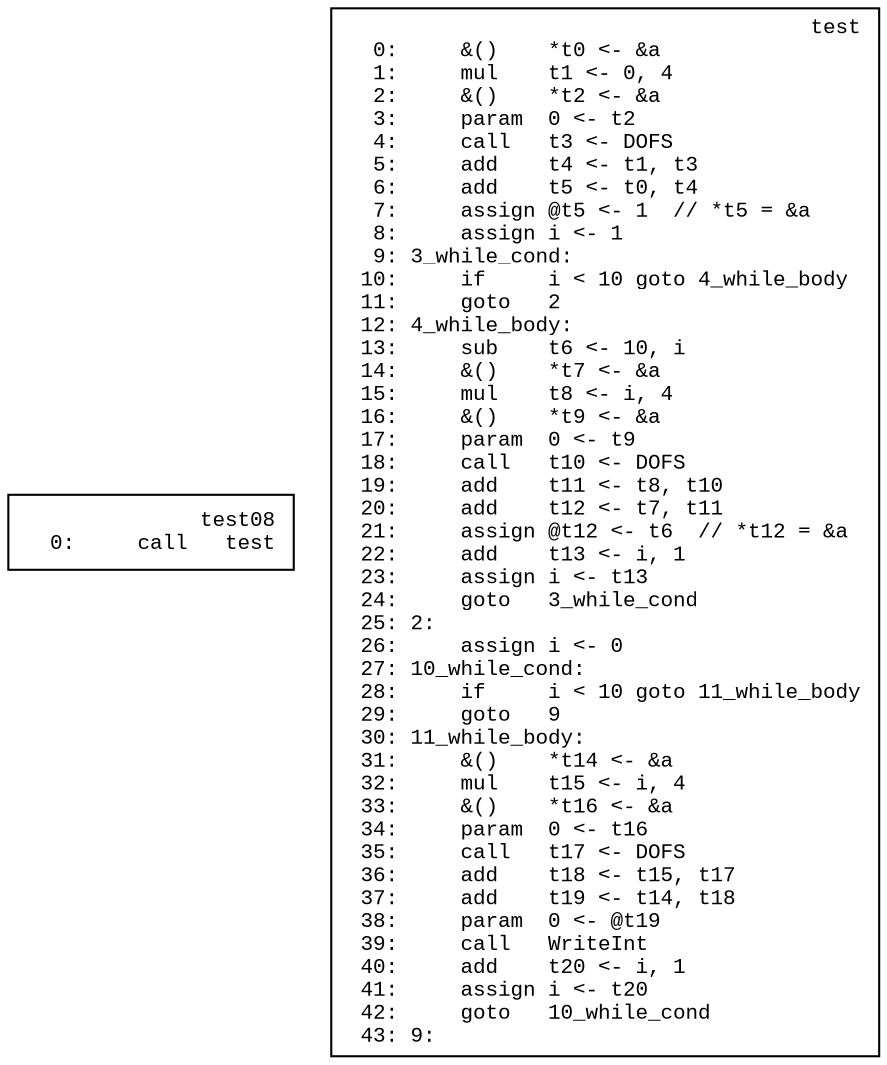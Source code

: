 digraph IR {
  graph [fontname="Times New Roman",fontsize=10];
  node  [fontname="Courier New",fontsize=10];
  edge  [fontname="Times New Roman",fontsize=10];

  // scope 'test08'
  test08_cb [label="test08\r  0:     call   test\l",shape=box]
  // scope 'test'
  test_cb [label="test\r  0:     &()    *t0 <- &a\l  1:     mul    t1 <- 0, 4\l  2:     &()    *t2 <- &a\l  3:     param  0 <- t2\l  4:     call   t3 <- DOFS\l  5:     add    t4 <- t1, t3\l  6:     add    t5 <- t0, t4\l  7:     assign @t5 <- 1  // *t5 = &a\l  8:     assign i <- 1\l  9: 3_while_cond:\l 10:     if     i < 10 goto 4_while_body\l 11:     goto   2\l 12: 4_while_body:\l 13:     sub    t6 <- 10, i\l 14:     &()    *t7 <- &a\l 15:     mul    t8 <- i, 4\l 16:     &()    *t9 <- &a\l 17:     param  0 <- t9\l 18:     call   t10 <- DOFS\l 19:     add    t11 <- t8, t10\l 20:     add    t12 <- t7, t11\l 21:     assign @t12 <- t6  // *t12 = &a\l 22:     add    t13 <- i, 1\l 23:     assign i <- t13\l 24:     goto   3_while_cond\l 25: 2:\l 26:     assign i <- 0\l 27: 10_while_cond:\l 28:     if     i < 10 goto 11_while_body\l 29:     goto   9\l 30: 11_while_body:\l 31:     &()    *t14 <- &a\l 32:     mul    t15 <- i, 4\l 33:     &()    *t16 <- &a\l 34:     param  0 <- t16\l 35:     call   t17 <- DOFS\l 36:     add    t18 <- t15, t17\l 37:     add    t19 <- t14, t18\l 38:     param  0 <- @t19\l 39:     call   WriteInt\l 40:     add    t20 <- i, 1\l 41:     assign i <- t20\l 42:     goto   10_while_cond\l 43: 9:\l",shape=box]
}
